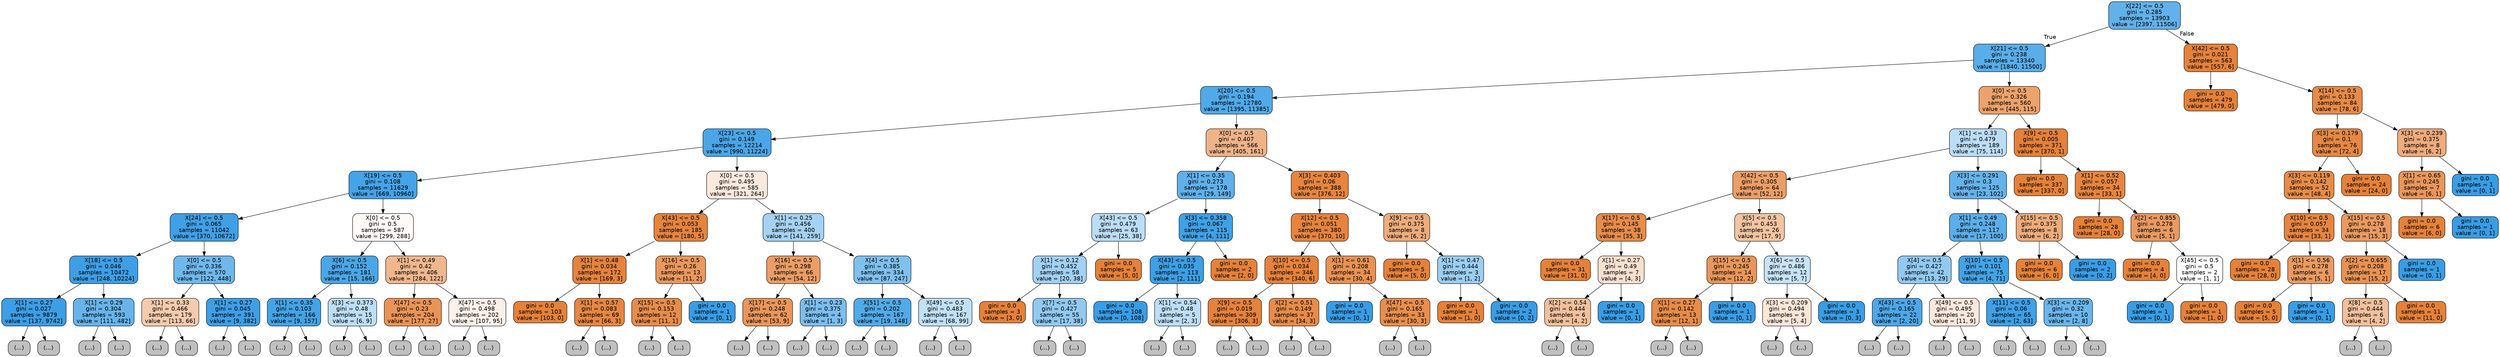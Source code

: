 digraph Tree {
node [shape=box, style="filled, rounded", color="black", fontname=helvetica] ;
edge [fontname=helvetica] ;
0 [label="X[22] <= 0.5\ngini = 0.285\nsamples = 13903\nvalue = [2397, 11506]", fillcolor="#62b1ea"] ;
1 [label="X[21] <= 0.5\ngini = 0.238\nsamples = 13340\nvalue = [1840, 11500]", fillcolor="#59ade9"] ;
0 -> 1 [labeldistance=2.5, labelangle=45, headlabel="True"] ;
2 [label="X[20] <= 0.5\ngini = 0.194\nsamples = 12780\nvalue = [1395, 11385]", fillcolor="#51a9e8"] ;
1 -> 2 ;
3 [label="X[23] <= 0.5\ngini = 0.149\nsamples = 12214\nvalue = [990, 11224]", fillcolor="#4aa6e7"] ;
2 -> 3 ;
4 [label="X[19] <= 0.5\ngini = 0.108\nsamples = 11629\nvalue = [669, 10960]", fillcolor="#45a3e7"] ;
3 -> 4 ;
5 [label="X[24] <= 0.5\ngini = 0.065\nsamples = 11042\nvalue = [370, 10672]", fillcolor="#40a0e6"] ;
4 -> 5 ;
6 [label="X[18] <= 0.5\ngini = 0.046\nsamples = 10472\nvalue = [248, 10224]", fillcolor="#3e9fe6"] ;
5 -> 6 ;
7 [label="X[1] <= 0.27\ngini = 0.027\nsamples = 9879\nvalue = [137, 9742]", fillcolor="#3c9ee5"] ;
6 -> 7 ;
8 [label="(...)", fillcolor="#C0C0C0"] ;
7 -> 8 ;
15 [label="(...)", fillcolor="#C0C0C0"] ;
7 -> 15 ;
22 [label="X[1] <= 0.29\ngini = 0.304\nsamples = 593\nvalue = [111, 482]", fillcolor="#67b4eb"] ;
6 -> 22 ;
23 [label="(...)", fillcolor="#C0C0C0"] ;
22 -> 23 ;
30 [label="(...)", fillcolor="#C0C0C0"] ;
22 -> 30 ;
37 [label="X[0] <= 0.5\ngini = 0.336\nsamples = 570\nvalue = [122, 448]", fillcolor="#6fb8ec"] ;
5 -> 37 ;
38 [label="X[1] <= 0.33\ngini = 0.466\nsamples = 179\nvalue = [113, 66]", fillcolor="#f4cbad"] ;
37 -> 38 ;
39 [label="(...)", fillcolor="#C0C0C0"] ;
38 -> 39 ;
44 [label="(...)", fillcolor="#C0C0C0"] ;
38 -> 44 ;
51 [label="X[1] <= 0.27\ngini = 0.045\nsamples = 391\nvalue = [9, 382]", fillcolor="#3e9fe6"] ;
37 -> 51 ;
52 [label="(...)", fillcolor="#C0C0C0"] ;
51 -> 52 ;
59 [label="(...)", fillcolor="#C0C0C0"] ;
51 -> 59 ;
60 [label="X[0] <= 0.5\ngini = 0.5\nsamples = 587\nvalue = [299, 288]", fillcolor="#fefaf8"] ;
4 -> 60 ;
61 [label="X[6] <= 0.5\ngini = 0.152\nsamples = 181\nvalue = [15, 166]", fillcolor="#4ba6e7"] ;
60 -> 61 ;
62 [label="X[1] <= 0.35\ngini = 0.103\nsamples = 166\nvalue = [9, 157]", fillcolor="#44a3e6"] ;
61 -> 62 ;
63 [label="(...)", fillcolor="#C0C0C0"] ;
62 -> 63 ;
70 [label="(...)", fillcolor="#C0C0C0"] ;
62 -> 70 ;
71 [label="X[3] <= 0.373\ngini = 0.48\nsamples = 15\nvalue = [6, 9]", fillcolor="#bddef6"] ;
61 -> 71 ;
72 [label="(...)", fillcolor="#C0C0C0"] ;
71 -> 72 ;
77 [label="(...)", fillcolor="#C0C0C0"] ;
71 -> 77 ;
78 [label="X[1] <= 0.49\ngini = 0.42\nsamples = 406\nvalue = [284, 122]", fillcolor="#f0b78e"] ;
60 -> 78 ;
79 [label="X[47] <= 0.5\ngini = 0.23\nsamples = 204\nvalue = [177, 27]", fillcolor="#e99457"] ;
78 -> 79 ;
80 [label="(...)", fillcolor="#C0C0C0"] ;
79 -> 80 ;
87 [label="(...)", fillcolor="#C0C0C0"] ;
79 -> 87 ;
94 [label="X[47] <= 0.5\ngini = 0.498\nsamples = 202\nvalue = [107, 95]", fillcolor="#fcf1e9"] ;
78 -> 94 ;
95 [label="(...)", fillcolor="#C0C0C0"] ;
94 -> 95 ;
102 [label="(...)", fillcolor="#C0C0C0"] ;
94 -> 102 ;
107 [label="X[0] <= 0.5\ngini = 0.495\nsamples = 585\nvalue = [321, 264]", fillcolor="#fae9dc"] ;
3 -> 107 ;
108 [label="X[43] <= 0.5\ngini = 0.053\nsamples = 185\nvalue = [180, 5]", fillcolor="#e6843e"] ;
107 -> 108 ;
109 [label="X[1] <= 0.48\ngini = 0.034\nsamples = 172\nvalue = [169, 3]", fillcolor="#e5833d"] ;
108 -> 109 ;
110 [label="gini = 0.0\nsamples = 103\nvalue = [103, 0]", fillcolor="#e58139"] ;
109 -> 110 ;
111 [label="X[1] <= 0.57\ngini = 0.083\nsamples = 69\nvalue = [66, 3]", fillcolor="#e68742"] ;
109 -> 111 ;
112 [label="(...)", fillcolor="#C0C0C0"] ;
111 -> 112 ;
117 [label="(...)", fillcolor="#C0C0C0"] ;
111 -> 117 ;
118 [label="X[16] <= 0.5\ngini = 0.26\nsamples = 13\nvalue = [11, 2]", fillcolor="#ea985d"] ;
108 -> 118 ;
119 [label="X[15] <= 0.5\ngini = 0.153\nsamples = 12\nvalue = [11, 1]", fillcolor="#e78c4b"] ;
118 -> 119 ;
120 [label="(...)", fillcolor="#C0C0C0"] ;
119 -> 120 ;
121 [label="(...)", fillcolor="#C0C0C0"] ;
119 -> 121 ;
124 [label="gini = 0.0\nsamples = 1\nvalue = [0, 1]", fillcolor="#399de5"] ;
118 -> 124 ;
125 [label="X[1] <= 0.25\ngini = 0.456\nsamples = 400\nvalue = [141, 259]", fillcolor="#a5d2f3"] ;
107 -> 125 ;
126 [label="X[16] <= 0.5\ngini = 0.298\nsamples = 66\nvalue = [54, 12]", fillcolor="#eb9d65"] ;
125 -> 126 ;
127 [label="X[17] <= 0.5\ngini = 0.248\nsamples = 62\nvalue = [53, 9]", fillcolor="#e9965b"] ;
126 -> 127 ;
128 [label="(...)", fillcolor="#C0C0C0"] ;
127 -> 128 ;
133 [label="(...)", fillcolor="#C0C0C0"] ;
127 -> 133 ;
140 [label="X[1] <= 0.23\ngini = 0.375\nsamples = 4\nvalue = [1, 3]", fillcolor="#7bbeee"] ;
126 -> 140 ;
141 [label="(...)", fillcolor="#C0C0C0"] ;
140 -> 141 ;
142 [label="(...)", fillcolor="#C0C0C0"] ;
140 -> 142 ;
143 [label="X[4] <= 0.5\ngini = 0.385\nsamples = 334\nvalue = [87, 247]", fillcolor="#7fc0ee"] ;
125 -> 143 ;
144 [label="X[51] <= 0.5\ngini = 0.202\nsamples = 167\nvalue = [19, 148]", fillcolor="#52aae8"] ;
143 -> 144 ;
145 [label="(...)", fillcolor="#C0C0C0"] ;
144 -> 145 ;
150 [label="(...)", fillcolor="#C0C0C0"] ;
144 -> 150 ;
155 [label="X[49] <= 0.5\ngini = 0.483\nsamples = 167\nvalue = [68, 99]", fillcolor="#c1e0f7"] ;
143 -> 155 ;
156 [label="(...)", fillcolor="#C0C0C0"] ;
155 -> 156 ;
163 [label="(...)", fillcolor="#C0C0C0"] ;
155 -> 163 ;
170 [label="X[0] <= 0.5\ngini = 0.407\nsamples = 566\nvalue = [405, 161]", fillcolor="#efb388"] ;
2 -> 170 ;
171 [label="X[1] <= 0.35\ngini = 0.273\nsamples = 178\nvalue = [29, 149]", fillcolor="#60b0ea"] ;
170 -> 171 ;
172 [label="X[43] <= 0.5\ngini = 0.479\nsamples = 63\nvalue = [25, 38]", fillcolor="#bbddf6"] ;
171 -> 172 ;
173 [label="X[1] <= 0.12\ngini = 0.452\nsamples = 58\nvalue = [20, 38]", fillcolor="#a1d1f3"] ;
172 -> 173 ;
174 [label="gini = 0.0\nsamples = 3\nvalue = [3, 0]", fillcolor="#e58139"] ;
173 -> 174 ;
175 [label="X[7] <= 0.5\ngini = 0.427\nsamples = 55\nvalue = [17, 38]", fillcolor="#92c9f1"] ;
173 -> 175 ;
176 [label="(...)", fillcolor="#C0C0C0"] ;
175 -> 176 ;
181 [label="(...)", fillcolor="#C0C0C0"] ;
175 -> 181 ;
184 [label="gini = 0.0\nsamples = 5\nvalue = [5, 0]", fillcolor="#e58139"] ;
172 -> 184 ;
185 [label="X[3] <= 0.358\ngini = 0.067\nsamples = 115\nvalue = [4, 111]", fillcolor="#40a1e6"] ;
171 -> 185 ;
186 [label="X[43] <= 0.5\ngini = 0.035\nsamples = 113\nvalue = [2, 111]", fillcolor="#3d9fe5"] ;
185 -> 186 ;
187 [label="gini = 0.0\nsamples = 108\nvalue = [0, 108]", fillcolor="#399de5"] ;
186 -> 187 ;
188 [label="X[1] <= 0.54\ngini = 0.48\nsamples = 5\nvalue = [2, 3]", fillcolor="#bddef6"] ;
186 -> 188 ;
189 [label="(...)", fillcolor="#C0C0C0"] ;
188 -> 189 ;
190 [label="(...)", fillcolor="#C0C0C0"] ;
188 -> 190 ;
191 [label="gini = 0.0\nsamples = 2\nvalue = [2, 0]", fillcolor="#e58139"] ;
185 -> 191 ;
192 [label="X[3] <= 0.403\ngini = 0.06\nsamples = 388\nvalue = [376, 12]", fillcolor="#e6853f"] ;
170 -> 192 ;
193 [label="X[12] <= 0.5\ngini = 0.051\nsamples = 380\nvalue = [370, 10]", fillcolor="#e6843e"] ;
192 -> 193 ;
194 [label="X[10] <= 0.5\ngini = 0.034\nsamples = 346\nvalue = [340, 6]", fillcolor="#e5833c"] ;
193 -> 194 ;
195 [label="X[9] <= 0.5\ngini = 0.019\nsamples = 309\nvalue = [306, 3]", fillcolor="#e5823b"] ;
194 -> 195 ;
196 [label="(...)", fillcolor="#C0C0C0"] ;
195 -> 196 ;
201 [label="(...)", fillcolor="#C0C0C0"] ;
195 -> 201 ;
206 [label="X[2] <= 0.51\ngini = 0.149\nsamples = 37\nvalue = [34, 3]", fillcolor="#e78c4a"] ;
194 -> 206 ;
207 [label="(...)", fillcolor="#C0C0C0"] ;
206 -> 207 ;
208 [label="(...)", fillcolor="#C0C0C0"] ;
206 -> 208 ;
213 [label="X[1] <= 0.61\ngini = 0.208\nsamples = 34\nvalue = [30, 4]", fillcolor="#e89253"] ;
193 -> 213 ;
214 [label="gini = 0.0\nsamples = 1\nvalue = [0, 1]", fillcolor="#399de5"] ;
213 -> 214 ;
215 [label="X[47] <= 0.5\ngini = 0.165\nsamples = 33\nvalue = [30, 3]", fillcolor="#e88e4d"] ;
213 -> 215 ;
216 [label="(...)", fillcolor="#C0C0C0"] ;
215 -> 216 ;
221 [label="(...)", fillcolor="#C0C0C0"] ;
215 -> 221 ;
226 [label="X[9] <= 0.5\ngini = 0.375\nsamples = 8\nvalue = [6, 2]", fillcolor="#eeab7b"] ;
192 -> 226 ;
227 [label="gini = 0.0\nsamples = 5\nvalue = [5, 0]", fillcolor="#e58139"] ;
226 -> 227 ;
228 [label="X[1] <= 0.47\ngini = 0.444\nsamples = 3\nvalue = [1, 2]", fillcolor="#9ccef2"] ;
226 -> 228 ;
229 [label="gini = 0.0\nsamples = 1\nvalue = [1, 0]", fillcolor="#e58139"] ;
228 -> 229 ;
230 [label="gini = 0.0\nsamples = 2\nvalue = [0, 2]", fillcolor="#399de5"] ;
228 -> 230 ;
231 [label="X[0] <= 0.5\ngini = 0.326\nsamples = 560\nvalue = [445, 115]", fillcolor="#eca26c"] ;
1 -> 231 ;
232 [label="X[1] <= 0.33\ngini = 0.479\nsamples = 189\nvalue = [75, 114]", fillcolor="#bbddf6"] ;
231 -> 232 ;
233 [label="X[42] <= 0.5\ngini = 0.305\nsamples = 64\nvalue = [52, 12]", fillcolor="#eb9e67"] ;
232 -> 233 ;
234 [label="X[17] <= 0.5\ngini = 0.145\nsamples = 38\nvalue = [35, 3]", fillcolor="#e78c4a"] ;
233 -> 234 ;
235 [label="gini = 0.0\nsamples = 31\nvalue = [31, 0]", fillcolor="#e58139"] ;
234 -> 235 ;
236 [label="X[1] <= 0.27\ngini = 0.49\nsamples = 7\nvalue = [4, 3]", fillcolor="#f8e0ce"] ;
234 -> 236 ;
237 [label="X[2] <= 0.54\ngini = 0.444\nsamples = 6\nvalue = [4, 2]", fillcolor="#f2c09c"] ;
236 -> 237 ;
238 [label="(...)", fillcolor="#C0C0C0"] ;
237 -> 238 ;
239 [label="(...)", fillcolor="#C0C0C0"] ;
237 -> 239 ;
244 [label="gini = 0.0\nsamples = 1\nvalue = [0, 1]", fillcolor="#399de5"] ;
236 -> 244 ;
245 [label="X[5] <= 0.5\ngini = 0.453\nsamples = 26\nvalue = [17, 9]", fillcolor="#f3c4a2"] ;
233 -> 245 ;
246 [label="X[15] <= 0.5\ngini = 0.245\nsamples = 14\nvalue = [12, 2]", fillcolor="#e9965a"] ;
245 -> 246 ;
247 [label="X[1] <= 0.27\ngini = 0.142\nsamples = 13\nvalue = [12, 1]", fillcolor="#e78c49"] ;
246 -> 247 ;
248 [label="(...)", fillcolor="#C0C0C0"] ;
247 -> 248 ;
249 [label="(...)", fillcolor="#C0C0C0"] ;
247 -> 249 ;
252 [label="gini = 0.0\nsamples = 1\nvalue = [0, 1]", fillcolor="#399de5"] ;
246 -> 252 ;
253 [label="X[6] <= 0.5\ngini = 0.486\nsamples = 12\nvalue = [5, 7]", fillcolor="#c6e3f8"] ;
245 -> 253 ;
254 [label="X[3] <= 0.209\ngini = 0.494\nsamples = 9\nvalue = [5, 4]", fillcolor="#fae6d7"] ;
253 -> 254 ;
255 [label="(...)", fillcolor="#C0C0C0"] ;
254 -> 255 ;
260 [label="(...)", fillcolor="#C0C0C0"] ;
254 -> 260 ;
261 [label="gini = 0.0\nsamples = 3\nvalue = [0, 3]", fillcolor="#399de5"] ;
253 -> 261 ;
262 [label="X[3] <= 0.291\ngini = 0.3\nsamples = 125\nvalue = [23, 102]", fillcolor="#66b3eb"] ;
232 -> 262 ;
263 [label="X[1] <= 0.49\ngini = 0.248\nsamples = 117\nvalue = [17, 100]", fillcolor="#5baee9"] ;
262 -> 263 ;
264 [label="X[4] <= 0.5\ngini = 0.427\nsamples = 42\nvalue = [13, 29]", fillcolor="#92c9f1"] ;
263 -> 264 ;
265 [label="X[43] <= 0.5\ngini = 0.165\nsamples = 22\nvalue = [2, 20]", fillcolor="#4da7e8"] ;
264 -> 265 ;
266 [label="(...)", fillcolor="#C0C0C0"] ;
265 -> 266 ;
267 [label="(...)", fillcolor="#C0C0C0"] ;
265 -> 267 ;
268 [label="X[49] <= 0.5\ngini = 0.495\nsamples = 20\nvalue = [11, 9]", fillcolor="#fae8db"] ;
264 -> 268 ;
269 [label="(...)", fillcolor="#C0C0C0"] ;
268 -> 269 ;
272 [label="(...)", fillcolor="#C0C0C0"] ;
268 -> 272 ;
277 [label="X[10] <= 0.5\ngini = 0.101\nsamples = 75\nvalue = [4, 71]", fillcolor="#44a3e6"] ;
263 -> 277 ;
278 [label="X[11] <= 0.5\ngini = 0.06\nsamples = 65\nvalue = [2, 63]", fillcolor="#3fa0e6"] ;
277 -> 278 ;
279 [label="(...)", fillcolor="#C0C0C0"] ;
278 -> 279 ;
280 [label="(...)", fillcolor="#C0C0C0"] ;
278 -> 280 ;
285 [label="X[3] <= 0.209\ngini = 0.32\nsamples = 10\nvalue = [2, 8]", fillcolor="#6ab6ec"] ;
277 -> 285 ;
286 [label="(...)", fillcolor="#C0C0C0"] ;
285 -> 286 ;
289 [label="(...)", fillcolor="#C0C0C0"] ;
285 -> 289 ;
290 [label="X[15] <= 0.5\ngini = 0.375\nsamples = 8\nvalue = [6, 2]", fillcolor="#eeab7b"] ;
262 -> 290 ;
291 [label="gini = 0.0\nsamples = 6\nvalue = [6, 0]", fillcolor="#e58139"] ;
290 -> 291 ;
292 [label="gini = 0.0\nsamples = 2\nvalue = [0, 2]", fillcolor="#399de5"] ;
290 -> 292 ;
293 [label="X[9] <= 0.5\ngini = 0.005\nsamples = 371\nvalue = [370, 1]", fillcolor="#e5813a"] ;
231 -> 293 ;
294 [label="gini = 0.0\nsamples = 337\nvalue = [337, 0]", fillcolor="#e58139"] ;
293 -> 294 ;
295 [label="X[1] <= 0.52\ngini = 0.057\nsamples = 34\nvalue = [33, 1]", fillcolor="#e6853f"] ;
293 -> 295 ;
296 [label="gini = 0.0\nsamples = 28\nvalue = [28, 0]", fillcolor="#e58139"] ;
295 -> 296 ;
297 [label="X[2] <= 0.855\ngini = 0.278\nsamples = 6\nvalue = [5, 1]", fillcolor="#ea9a61"] ;
295 -> 297 ;
298 [label="gini = 0.0\nsamples = 4\nvalue = [4, 0]", fillcolor="#e58139"] ;
297 -> 298 ;
299 [label="X[45] <= 0.5\ngini = 0.5\nsamples = 2\nvalue = [1, 1]", fillcolor="#ffffff"] ;
297 -> 299 ;
300 [label="gini = 0.0\nsamples = 1\nvalue = [0, 1]", fillcolor="#399de5"] ;
299 -> 300 ;
301 [label="gini = 0.0\nsamples = 1\nvalue = [1, 0]", fillcolor="#e58139"] ;
299 -> 301 ;
302 [label="X[42] <= 0.5\ngini = 0.021\nsamples = 563\nvalue = [557, 6]", fillcolor="#e5823b"] ;
0 -> 302 [labeldistance=2.5, labelangle=-45, headlabel="False"] ;
303 [label="gini = 0.0\nsamples = 479\nvalue = [479, 0]", fillcolor="#e58139"] ;
302 -> 303 ;
304 [label="X[14] <= 0.5\ngini = 0.133\nsamples = 84\nvalue = [78, 6]", fillcolor="#e78b48"] ;
302 -> 304 ;
305 [label="X[3] <= 0.179\ngini = 0.1\nsamples = 76\nvalue = [72, 4]", fillcolor="#e68844"] ;
304 -> 305 ;
306 [label="X[3] <= 0.119\ngini = 0.142\nsamples = 52\nvalue = [48, 4]", fillcolor="#e78c49"] ;
305 -> 306 ;
307 [label="X[10] <= 0.5\ngini = 0.057\nsamples = 34\nvalue = [33, 1]", fillcolor="#e6853f"] ;
306 -> 307 ;
308 [label="gini = 0.0\nsamples = 28\nvalue = [28, 0]", fillcolor="#e58139"] ;
307 -> 308 ;
309 [label="X[1] <= 0.56\ngini = 0.278\nsamples = 6\nvalue = [5, 1]", fillcolor="#ea9a61"] ;
307 -> 309 ;
310 [label="gini = 0.0\nsamples = 5\nvalue = [5, 0]", fillcolor="#e58139"] ;
309 -> 310 ;
311 [label="gini = 0.0\nsamples = 1\nvalue = [0, 1]", fillcolor="#399de5"] ;
309 -> 311 ;
312 [label="X[15] <= 0.5\ngini = 0.278\nsamples = 18\nvalue = [15, 3]", fillcolor="#ea9a61"] ;
306 -> 312 ;
313 [label="X[2] <= 0.655\ngini = 0.208\nsamples = 17\nvalue = [15, 2]", fillcolor="#e89253"] ;
312 -> 313 ;
314 [label="X[8] <= 0.5\ngini = 0.444\nsamples = 6\nvalue = [4, 2]", fillcolor="#f2c09c"] ;
313 -> 314 ;
315 [label="(...)", fillcolor="#C0C0C0"] ;
314 -> 315 ;
318 [label="(...)", fillcolor="#C0C0C0"] ;
314 -> 318 ;
319 [label="gini = 0.0\nsamples = 11\nvalue = [11, 0]", fillcolor="#e58139"] ;
313 -> 319 ;
320 [label="gini = 0.0\nsamples = 1\nvalue = [0, 1]", fillcolor="#399de5"] ;
312 -> 320 ;
321 [label="gini = 0.0\nsamples = 24\nvalue = [24, 0]", fillcolor="#e58139"] ;
305 -> 321 ;
322 [label="X[3] <= 0.239\ngini = 0.375\nsamples = 8\nvalue = [6, 2]", fillcolor="#eeab7b"] ;
304 -> 322 ;
323 [label="X[1] <= 0.65\ngini = 0.245\nsamples = 7\nvalue = [6, 1]", fillcolor="#e9965a"] ;
322 -> 323 ;
324 [label="gini = 0.0\nsamples = 6\nvalue = [6, 0]", fillcolor="#e58139"] ;
323 -> 324 ;
325 [label="gini = 0.0\nsamples = 1\nvalue = [0, 1]", fillcolor="#399de5"] ;
323 -> 325 ;
326 [label="gini = 0.0\nsamples = 1\nvalue = [0, 1]", fillcolor="#399de5"] ;
322 -> 326 ;
}